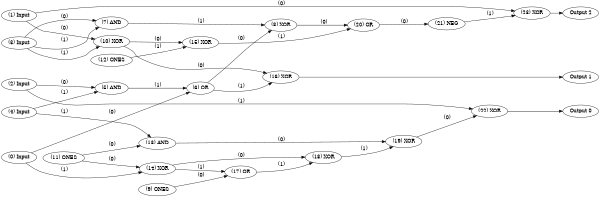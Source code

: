 digraph NeuralNetwork {
rankdir=LR;
size="4,3";
center = true;
node0 [label="(0) Input", color=black, labelfontcolor=black, fontcolor=black];
node1 [label="(1) Input", color=black, labelfontcolor=black, fontcolor=black];
node2 [label="(2) Input", color=black, labelfontcolor=black, fontcolor=black];
node3 [label="(3) Input", color=black, labelfontcolor=black, fontcolor=black];
node4 [label="(4) Input", color=black, labelfontcolor=black, fontcolor=black];
node5 [label="(5) AND", color=black, labelfontcolor=black, fontcolor=black];
node2 -> node5 [label=" (0)", labelfontcolor=black, fontcolor=black, bold=true, color=black];
node4 -> node5 [label=" (1)", labelfontcolor=black, fontcolor=black, bold=true, color=black];
node6 [label="(6) OR", color=black, labelfontcolor=black, fontcolor=black];
node0 -> node6 [label=" (0)", labelfontcolor=black, fontcolor=black, bold=true, color=black];
node5 -> node6 [label=" (1)", labelfontcolor=black, fontcolor=black, bold=true, color=black];
node7 [label="(7) AND", color=black, labelfontcolor=black, fontcolor=black];
node3 -> node7 [label=" (0)", labelfontcolor=black, fontcolor=black, bold=true, color=black];
node3 -> node7 [label=" (1)", labelfontcolor=black, fontcolor=black, bold=true, color=black];
node8 [label="(8) XOR", color=black, labelfontcolor=black, fontcolor=black];
node6 -> node8 [label=" (0)", labelfontcolor=black, fontcolor=black, bold=true, color=black];
node7 -> node8 [label=" (1)", labelfontcolor=black, fontcolor=black, bold=true, color=black];
node9 [label="(9) ONES", color=black, labelfontcolor=black, fontcolor=black];
node10 [label="(10) XOR", color=black, labelfontcolor=black, fontcolor=black];
node1 -> node10 [label=" (0)", labelfontcolor=black, fontcolor=black, bold=true, color=black];
node3 -> node10 [label=" (1)", labelfontcolor=black, fontcolor=black, bold=true, color=black];
node11 [label="(11) ONES", color=black, labelfontcolor=black, fontcolor=black];
node12 [label="(12) ONES", color=black, labelfontcolor=black, fontcolor=black];
node13 [label="(13) AND", color=black, labelfontcolor=black, fontcolor=black];
node11 -> node13 [label=" (0)", labelfontcolor=black, fontcolor=black, bold=true, color=black];
node4 -> node13 [label=" (1)", labelfontcolor=black, fontcolor=black, bold=true, color=black];
node14 [label="(14) XOR", color=black, labelfontcolor=black, fontcolor=black];
node11 -> node14 [label=" (0)", labelfontcolor=black, fontcolor=black, bold=true, color=black];
node0 -> node14 [label=" (1)", labelfontcolor=black, fontcolor=black, bold=true, color=black];
node15 [label="(15) XOR", color=black, labelfontcolor=black, fontcolor=black];
node10 -> node15 [label=" (0)", labelfontcolor=black, fontcolor=black, bold=true, color=black];
node12 -> node15 [label=" (1)", labelfontcolor=black, fontcolor=black, bold=true, color=black];
node16 [label="(16) XOR", color=black, labelfontcolor=black, fontcolor=black];
node10 -> node16 [label=" (0)", labelfontcolor=black, fontcolor=black, bold=true, color=black];
node6 -> node16 [label=" (1)", labelfontcolor=black, fontcolor=black, bold=true, color=black];
node17 [label="(17) OR", color=black, labelfontcolor=black, fontcolor=black];
node9 -> node17 [label=" (0)", labelfontcolor=black, fontcolor=black, bold=true, color=black];
node14 -> node17 [label=" (1)", labelfontcolor=black, fontcolor=black, bold=true, color=black];
node18 [label="(18) XOR", color=black, labelfontcolor=black, fontcolor=black];
node14 -> node18 [label=" (0)", labelfontcolor=black, fontcolor=black, bold=true, color=black];
node17 -> node18 [label=" (1)", labelfontcolor=black, fontcolor=black, bold=true, color=black];
node19 [label="(19) XOR", color=black, labelfontcolor=black, fontcolor=black];
node13 -> node19 [label=" (0)", labelfontcolor=black, fontcolor=black, bold=true, color=black];
node18 -> node19 [label=" (1)", labelfontcolor=black, fontcolor=black, bold=true, color=black];
node20 [label="(20) OR", color=black, labelfontcolor=black, fontcolor=black];
node8 -> node20 [label=" (0)", labelfontcolor=black, fontcolor=black, bold=true, color=black];
node15 -> node20 [label=" (1)", labelfontcolor=black, fontcolor=black, bold=true, color=black];
node21 [label="(21) NEG", color=black, labelfontcolor=black, fontcolor=black];
node20 -> node21 [label=" (0)", labelfontcolor=black, fontcolor=black, bold=true, color=black];
node22 [label="(22) XOR", color=black, labelfontcolor=black, fontcolor=black];
node19 -> node22 [label=" (0)", labelfontcolor=black, fontcolor=black, bold=true, color=black];
node2 -> node22 [label=" (1)", labelfontcolor=black, fontcolor=black, bold=true, color=black];
node23 [label="(23) XOR", color=black, labelfontcolor=black, fontcolor=black];
node1 -> node23 [label=" (0)", labelfontcolor=black, fontcolor=black, bold=true, color=black];
node21 -> node23 [label=" (1)", labelfontcolor=black, fontcolor=black, bold=true, color=black];
node24 [label="Output 0", color=black, labelfontcolor=black, fontcolor=black];
node22 -> node24 [labelfontcolor=black, fontcolor=black, bold=true, color=black];
node25 [label="Output 1", color=black, labelfontcolor=black, fontcolor=black];
node16 -> node25 [labelfontcolor=black, fontcolor=black, bold=true, color=black];
node26 [label="Output 2", color=black, labelfontcolor=black, fontcolor=black];
node23 -> node26 [labelfontcolor=black, fontcolor=black, bold=true, color=black];
{ rank = source; "node0"; "node1"; "node2"; "node3"; "node4"; }
{ rank = max;"node24";"node25";"node26"; }
}